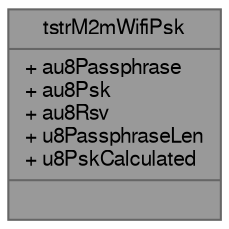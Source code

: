 digraph "tstrM2mWifiPsk"
{
 // LATEX_PDF_SIZE
  bgcolor="transparent";
  edge [fontname=FreeSans,fontsize=10,labelfontname=FreeSans,labelfontsize=10];
  node [fontname=FreeSans,fontsize=10,shape=box,height=0.2,width=0.4];
  Node1 [shape=record,label="{tstrM2mWifiPsk\n|+ au8Passphrase\l+ au8Psk\l+ au8Rsv\l+ u8PassphraseLen\l+ u8PskCalculated\l|}",height=0.2,width=0.4,color="gray40", fillcolor="grey60", style="filled", fontcolor="black",tooltip="Passphrase and PSK for WPA(2) PSK."];
}
